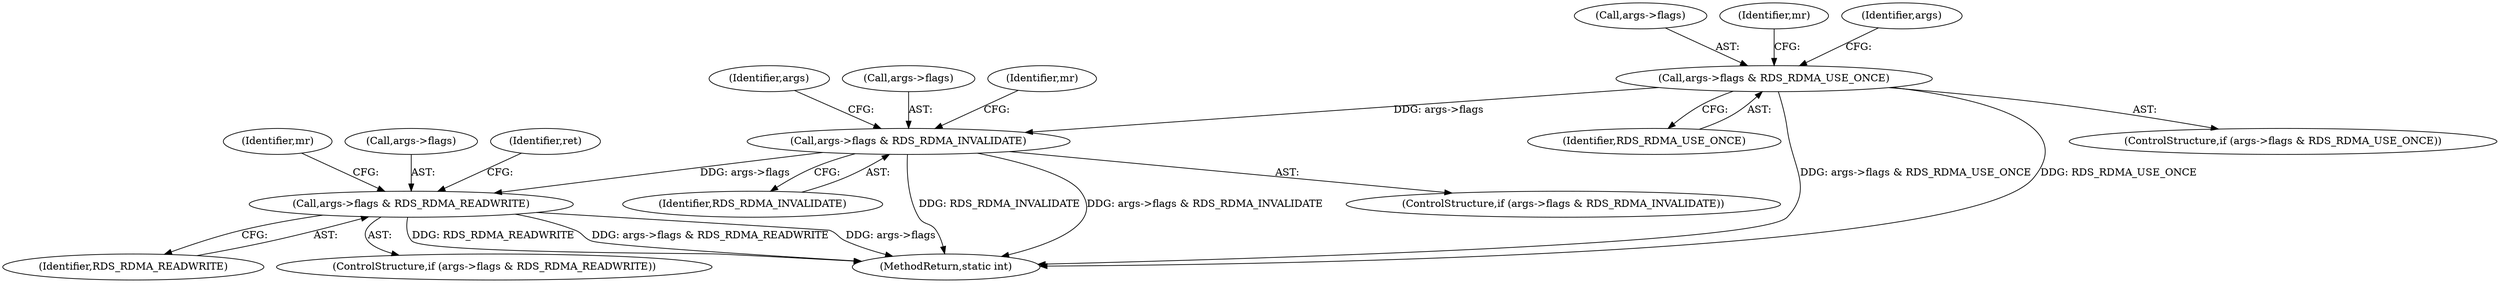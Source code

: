 digraph "0_linux_f3069c6d33f6ae63a1668737bc78aaaa51bff7ca@pointer" {
"1000260" [label="(Call,args->flags & RDS_RDMA_USE_ONCE)"];
"1000271" [label="(Call,args->flags & RDS_RDMA_INVALIDATE)"];
"1000282" [label="(Call,args->flags & RDS_RDMA_READWRITE)"];
"1000289" [label="(Identifier,mr)"];
"1000264" [label="(Identifier,RDS_RDMA_USE_ONCE)"];
"1000261" [label="(Call,args->flags)"];
"1000267" [label="(Identifier,mr)"];
"1000275" [label="(Identifier,RDS_RDMA_INVALIDATE)"];
"1000284" [label="(Identifier,args)"];
"1000271" [label="(Call,args->flags & RDS_RDMA_INVALIDATE)"];
"1000506" [label="(MethodReturn,static int)"];
"1000286" [label="(Identifier,RDS_RDMA_READWRITE)"];
"1000272" [label="(Call,args->flags)"];
"1000283" [label="(Call,args->flags)"];
"1000293" [label="(Identifier,ret)"];
"1000273" [label="(Identifier,args)"];
"1000278" [label="(Identifier,mr)"];
"1000260" [label="(Call,args->flags & RDS_RDMA_USE_ONCE)"];
"1000282" [label="(Call,args->flags & RDS_RDMA_READWRITE)"];
"1000281" [label="(ControlStructure,if (args->flags & RDS_RDMA_READWRITE))"];
"1000270" [label="(ControlStructure,if (args->flags & RDS_RDMA_INVALIDATE))"];
"1000259" [label="(ControlStructure,if (args->flags & RDS_RDMA_USE_ONCE))"];
"1000260" -> "1000259"  [label="AST: "];
"1000260" -> "1000264"  [label="CFG: "];
"1000261" -> "1000260"  [label="AST: "];
"1000264" -> "1000260"  [label="AST: "];
"1000267" -> "1000260"  [label="CFG: "];
"1000273" -> "1000260"  [label="CFG: "];
"1000260" -> "1000506"  [label="DDG: args->flags & RDS_RDMA_USE_ONCE"];
"1000260" -> "1000506"  [label="DDG: RDS_RDMA_USE_ONCE"];
"1000260" -> "1000271"  [label="DDG: args->flags"];
"1000271" -> "1000270"  [label="AST: "];
"1000271" -> "1000275"  [label="CFG: "];
"1000272" -> "1000271"  [label="AST: "];
"1000275" -> "1000271"  [label="AST: "];
"1000278" -> "1000271"  [label="CFG: "];
"1000284" -> "1000271"  [label="CFG: "];
"1000271" -> "1000506"  [label="DDG: RDS_RDMA_INVALIDATE"];
"1000271" -> "1000506"  [label="DDG: args->flags & RDS_RDMA_INVALIDATE"];
"1000271" -> "1000282"  [label="DDG: args->flags"];
"1000282" -> "1000281"  [label="AST: "];
"1000282" -> "1000286"  [label="CFG: "];
"1000283" -> "1000282"  [label="AST: "];
"1000286" -> "1000282"  [label="AST: "];
"1000289" -> "1000282"  [label="CFG: "];
"1000293" -> "1000282"  [label="CFG: "];
"1000282" -> "1000506"  [label="DDG: RDS_RDMA_READWRITE"];
"1000282" -> "1000506"  [label="DDG: args->flags & RDS_RDMA_READWRITE"];
"1000282" -> "1000506"  [label="DDG: args->flags"];
}
